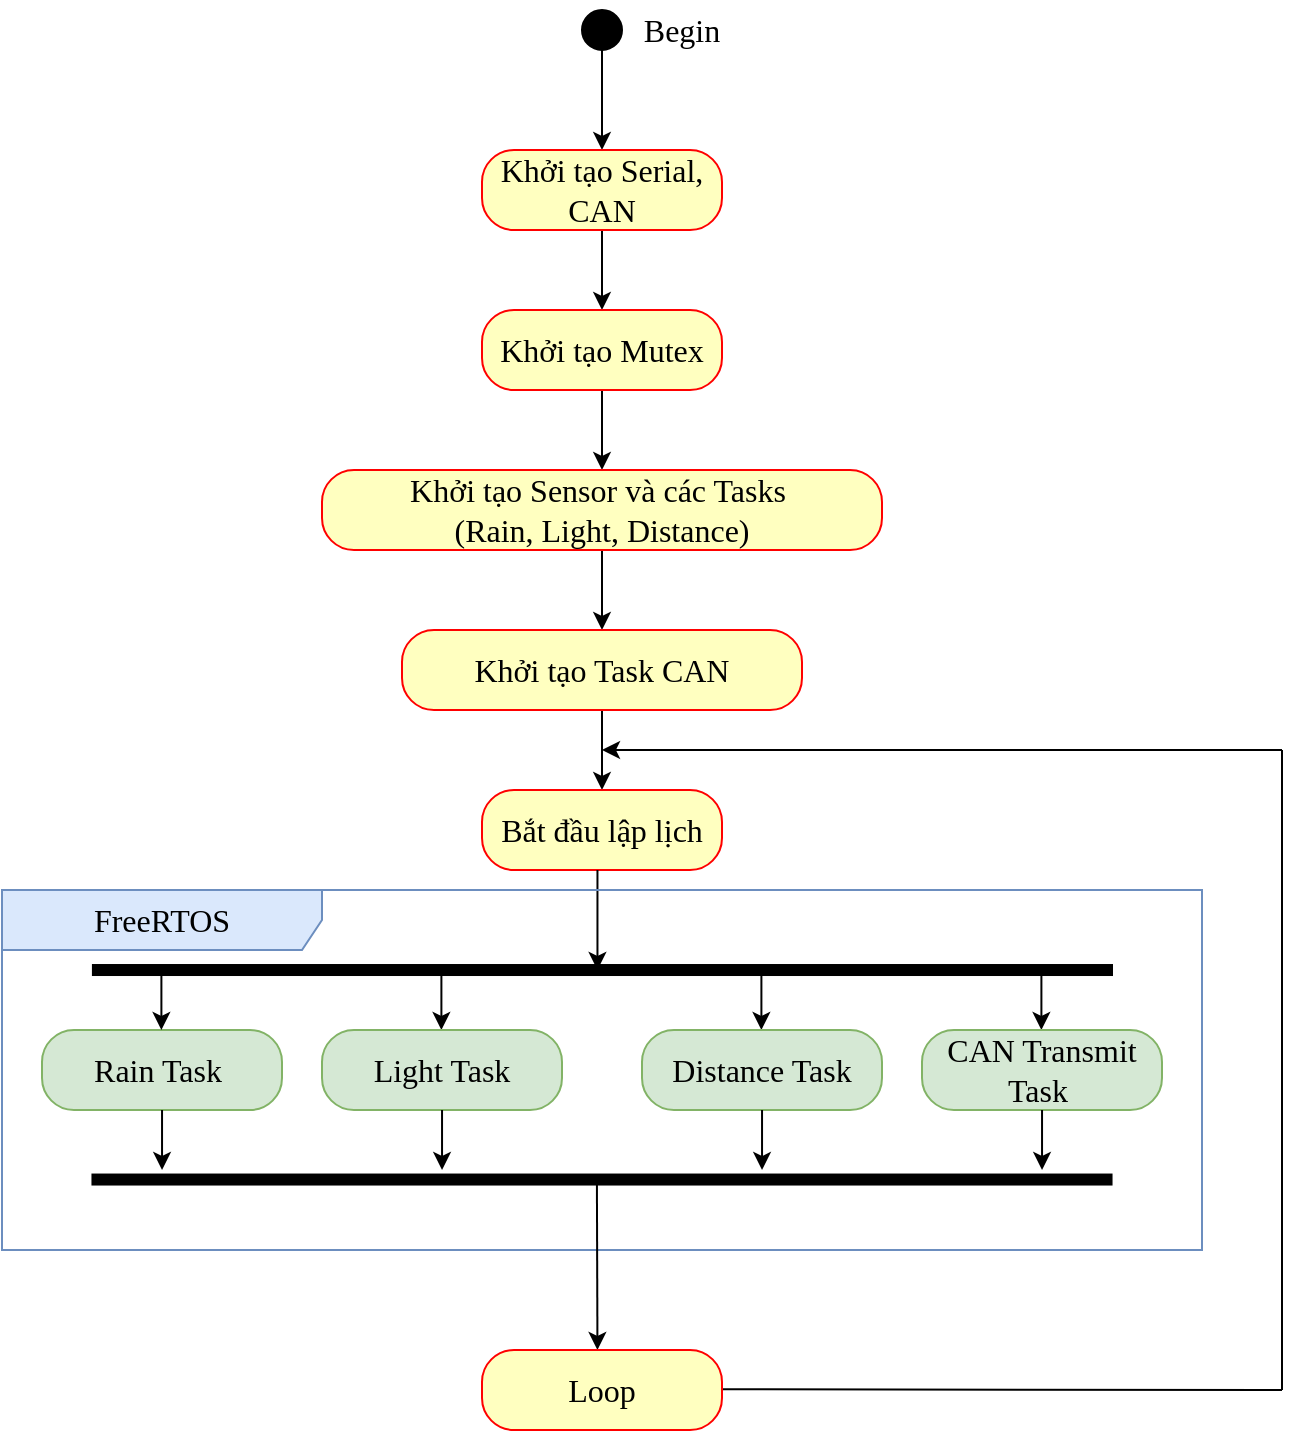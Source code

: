 <mxfile version="27.1.4" pages="3">
  <diagram name="STM32_Trans" id="4D6yu9Ku0vxzNM10bpCT">
    <mxGraphModel dx="1226" dy="660" grid="1" gridSize="10" guides="1" tooltips="1" connect="1" arrows="1" fold="1" page="1" pageScale="1" pageWidth="850" pageHeight="1100" math="0" shadow="0">
      <root>
        <mxCell id="0" />
        <mxCell id="1" parent="0" />
        <mxCell id="UjjCOttQJuV9xeZQ_Zyd-9" value="" style="edgeStyle=orthogonalEdgeStyle;rounded=0;orthogonalLoop=1;jettySize=auto;html=1;fontFamily=Times New Roman;fontSize=16;" edge="1" parent="1" source="UjjCOttQJuV9xeZQ_Zyd-2" target="UjjCOttQJuV9xeZQ_Zyd-7">
          <mxGeometry relative="1" as="geometry" />
        </mxCell>
        <mxCell id="UjjCOttQJuV9xeZQ_Zyd-2" value="" style="ellipse;fillColor=strokeColor;html=1;fontFamily=Times New Roman;fontSize=16;" vertex="1" parent="1">
          <mxGeometry x="410" y="50" width="20" height="20" as="geometry" />
        </mxCell>
        <mxCell id="UjjCOttQJuV9xeZQ_Zyd-11" value="" style="edgeStyle=orthogonalEdgeStyle;rounded=0;orthogonalLoop=1;jettySize=auto;html=1;fontFamily=Times New Roman;fontSize=16;" edge="1" parent="1" source="UjjCOttQJuV9xeZQ_Zyd-7" target="UjjCOttQJuV9xeZQ_Zyd-10">
          <mxGeometry relative="1" as="geometry" />
        </mxCell>
        <mxCell id="UjjCOttQJuV9xeZQ_Zyd-7" value="Khởi tạo Serial, CAN" style="rounded=1;whiteSpace=wrap;html=1;arcSize=40;fontColor=#000000;fillColor=#FFFFC0;strokeColor=#FF0000;fontFamily=Times New Roman;fontSize=16;" vertex="1" parent="1">
          <mxGeometry x="360" y="120" width="120" height="40" as="geometry" />
        </mxCell>
        <mxCell id="UjjCOttQJuV9xeZQ_Zyd-13" value="" style="edgeStyle=orthogonalEdgeStyle;rounded=0;orthogonalLoop=1;jettySize=auto;html=1;fontFamily=Times New Roman;fontSize=16;" edge="1" parent="1" source="UjjCOttQJuV9xeZQ_Zyd-10" target="UjjCOttQJuV9xeZQ_Zyd-12">
          <mxGeometry relative="1" as="geometry" />
        </mxCell>
        <mxCell id="UjjCOttQJuV9xeZQ_Zyd-10" value="Khởi tạo Mutex" style="rounded=1;whiteSpace=wrap;html=1;arcSize=40;fontColor=#000000;fillColor=#FFFFC0;strokeColor=#FF0000;fontFamily=Times New Roman;fontSize=16;" vertex="1" parent="1">
          <mxGeometry x="360" y="200" width="120" height="40" as="geometry" />
        </mxCell>
        <mxCell id="UjjCOttQJuV9xeZQ_Zyd-15" value="" style="edgeStyle=orthogonalEdgeStyle;rounded=0;orthogonalLoop=1;jettySize=auto;html=1;fontFamily=Times New Roman;fontSize=16;" edge="1" parent="1" source="UjjCOttQJuV9xeZQ_Zyd-12" target="UjjCOttQJuV9xeZQ_Zyd-14">
          <mxGeometry relative="1" as="geometry" />
        </mxCell>
        <mxCell id="UjjCOttQJuV9xeZQ_Zyd-12" value="Khởi tạo Sensor và các Tasks&amp;nbsp;&lt;div&gt;(Rain, Light, Distance)&lt;/div&gt;" style="rounded=1;whiteSpace=wrap;html=1;arcSize=40;fontColor=#000000;fillColor=#FFFFC0;strokeColor=#FF0000;fontFamily=Times New Roman;fontSize=16;" vertex="1" parent="1">
          <mxGeometry x="280" y="280" width="280" height="40" as="geometry" />
        </mxCell>
        <mxCell id="UjjCOttQJuV9xeZQ_Zyd-17" value="" style="edgeStyle=orthogonalEdgeStyle;rounded=0;orthogonalLoop=1;jettySize=auto;html=1;fontFamily=Times New Roman;fontSize=16;" edge="1" parent="1" source="UjjCOttQJuV9xeZQ_Zyd-14" target="UjjCOttQJuV9xeZQ_Zyd-16">
          <mxGeometry relative="1" as="geometry" />
        </mxCell>
        <mxCell id="UjjCOttQJuV9xeZQ_Zyd-14" value="Khởi tạo Task CAN" style="rounded=1;whiteSpace=wrap;html=1;arcSize=40;fontColor=#000000;fillColor=#FFFFC0;strokeColor=#FF0000;fontFamily=Times New Roman;fontSize=16;" vertex="1" parent="1">
          <mxGeometry x="320" y="360" width="200" height="40" as="geometry" />
        </mxCell>
        <mxCell id="UjjCOttQJuV9xeZQ_Zyd-16" value="Bắt đầu lập lịch" style="rounded=1;whiteSpace=wrap;html=1;arcSize=40;fontColor=#000000;fillColor=#FFFFC0;strokeColor=#FF0000;fontFamily=Times New Roman;fontSize=16;" vertex="1" parent="1">
          <mxGeometry x="360" y="440" width="120" height="40" as="geometry" />
        </mxCell>
        <mxCell id="UjjCOttQJuV9xeZQ_Zyd-18" value="" style="html=1;points=[];perimeter=orthogonalPerimeter;fillColor=strokeColor;rotation=-90;fontFamily=Times New Roman;fontSize=16;" vertex="1" parent="1">
          <mxGeometry x="417.73" y="275.24" width="5" height="509.54" as="geometry" />
        </mxCell>
        <mxCell id="UjjCOttQJuV9xeZQ_Zyd-20" value="" style="endArrow=classic;html=1;rounded=0;fontFamily=Times New Roman;fontSize=16;" edge="1" parent="1">
          <mxGeometry width="50" height="50" relative="1" as="geometry">
            <mxPoint x="417.73" y="480" as="sourcePoint" />
            <mxPoint x="417.73" y="530" as="targetPoint" />
          </mxGeometry>
        </mxCell>
        <mxCell id="UjjCOttQJuV9xeZQ_Zyd-21" value="Rain Task&amp;nbsp;" style="rounded=1;whiteSpace=wrap;html=1;arcSize=40;fillColor=#d5e8d4;strokeColor=#82b366;fontFamily=Times New Roman;fontSize=16;" vertex="1" parent="1">
          <mxGeometry x="140" y="560" width="120" height="40" as="geometry" />
        </mxCell>
        <mxCell id="UjjCOttQJuV9xeZQ_Zyd-22" value="" style="endArrow=classic;html=1;rounded=0;fontFamily=Times New Roman;fontSize=16;" edge="1" parent="1">
          <mxGeometry width="50" height="50" relative="1" as="geometry">
            <mxPoint x="199.7" y="530" as="sourcePoint" />
            <mxPoint x="199.7" y="560" as="targetPoint" />
          </mxGeometry>
        </mxCell>
        <mxCell id="UjjCOttQJuV9xeZQ_Zyd-23" value="" style="endArrow=classic;html=1;rounded=0;fontFamily=Times New Roman;fontSize=16;" edge="1" parent="1">
          <mxGeometry width="50" height="50" relative="1" as="geometry">
            <mxPoint x="339.7" y="530" as="sourcePoint" />
            <mxPoint x="339.7" y="560" as="targetPoint" />
          </mxGeometry>
        </mxCell>
        <mxCell id="UjjCOttQJuV9xeZQ_Zyd-24" value="Light Task" style="rounded=1;whiteSpace=wrap;html=1;arcSize=40;fillColor=#d5e8d4;strokeColor=#82b366;fontFamily=Times New Roman;fontSize=16;" vertex="1" parent="1">
          <mxGeometry x="280" y="560" width="120" height="40" as="geometry" />
        </mxCell>
        <mxCell id="UjjCOttQJuV9xeZQ_Zyd-25" value="" style="endArrow=classic;html=1;rounded=0;fontFamily=Times New Roman;fontSize=16;" edge="1" parent="1">
          <mxGeometry width="50" height="50" relative="1" as="geometry">
            <mxPoint x="499.7" y="530" as="sourcePoint" />
            <mxPoint x="499.7" y="560" as="targetPoint" />
          </mxGeometry>
        </mxCell>
        <mxCell id="UjjCOttQJuV9xeZQ_Zyd-26" value="Distance Task" style="rounded=1;whiteSpace=wrap;html=1;arcSize=40;fillColor=#d5e8d4;strokeColor=#82b366;fontFamily=Times New Roman;fontSize=16;" vertex="1" parent="1">
          <mxGeometry x="440" y="560" width="120" height="40" as="geometry" />
        </mxCell>
        <mxCell id="UjjCOttQJuV9xeZQ_Zyd-27" value="" style="endArrow=classic;html=1;rounded=0;fontFamily=Times New Roman;fontSize=16;" edge="1" parent="1">
          <mxGeometry width="50" height="50" relative="1" as="geometry">
            <mxPoint x="639.7" y="530" as="sourcePoint" />
            <mxPoint x="639.7" y="560" as="targetPoint" />
          </mxGeometry>
        </mxCell>
        <mxCell id="UjjCOttQJuV9xeZQ_Zyd-28" value="CAN Transmit Task&amp;nbsp;" style="rounded=1;whiteSpace=wrap;html=1;arcSize=40;fillColor=#d5e8d4;strokeColor=#82b366;fontFamily=Times New Roman;fontSize=16;" vertex="1" parent="1">
          <mxGeometry x="580" y="560" width="120" height="40" as="geometry" />
        </mxCell>
        <mxCell id="UjjCOttQJuV9xeZQ_Zyd-36" value="" style="html=1;points=[];perimeter=orthogonalPerimeter;fillColor=strokeColor;rotation=-90;fontFamily=Times New Roman;fontSize=16;" vertex="1" parent="1">
          <mxGeometry x="417.5" y="380" width="5" height="509.54" as="geometry" />
        </mxCell>
        <mxCell id="UjjCOttQJuV9xeZQ_Zyd-37" value="" style="endArrow=classic;html=1;rounded=0;fontFamily=Times New Roman;fontSize=16;" edge="1" parent="1">
          <mxGeometry width="50" height="50" relative="1" as="geometry">
            <mxPoint x="200.02" y="600" as="sourcePoint" />
            <mxPoint x="200.02" y="630" as="targetPoint" />
          </mxGeometry>
        </mxCell>
        <mxCell id="UjjCOttQJuV9xeZQ_Zyd-38" value="" style="endArrow=classic;html=1;rounded=0;fontFamily=Times New Roman;fontSize=16;" edge="1" parent="1">
          <mxGeometry width="50" height="50" relative="1" as="geometry">
            <mxPoint x="340.02" y="600" as="sourcePoint" />
            <mxPoint x="340.02" y="630" as="targetPoint" />
          </mxGeometry>
        </mxCell>
        <mxCell id="UjjCOttQJuV9xeZQ_Zyd-39" value="" style="endArrow=classic;html=1;rounded=0;fontFamily=Times New Roman;fontSize=16;" edge="1" parent="1">
          <mxGeometry width="50" height="50" relative="1" as="geometry">
            <mxPoint x="500.02" y="600" as="sourcePoint" />
            <mxPoint x="500.02" y="630" as="targetPoint" />
          </mxGeometry>
        </mxCell>
        <mxCell id="UjjCOttQJuV9xeZQ_Zyd-40" value="" style="endArrow=classic;html=1;rounded=0;fontFamily=Times New Roman;fontSize=16;" edge="1" parent="1">
          <mxGeometry width="50" height="50" relative="1" as="geometry">
            <mxPoint x="640.02" y="600" as="sourcePoint" />
            <mxPoint x="640.02" y="630" as="targetPoint" />
          </mxGeometry>
        </mxCell>
        <mxCell id="UjjCOttQJuV9xeZQ_Zyd-41" value="FreeRTOS" style="shape=umlFrame;whiteSpace=wrap;html=1;pointerEvents=0;recursiveResize=0;container=1;collapsible=0;width=160;fillColor=#dae8fc;strokeColor=#6c8ebf;fontFamily=Times New Roman;fontSize=16;" vertex="1" parent="1">
          <mxGeometry x="120" y="490" width="600" height="180" as="geometry" />
        </mxCell>
        <mxCell id="UjjCOttQJuV9xeZQ_Zyd-45" value="" style="endArrow=none;html=1;rounded=0;fontFamily=Times New Roman;fontSize=16;" edge="1" parent="1">
          <mxGeometry width="50" height="50" relative="1" as="geometry">
            <mxPoint x="480" y="739.63" as="sourcePoint" />
            <mxPoint x="760" y="740" as="targetPoint" />
          </mxGeometry>
        </mxCell>
        <mxCell id="UjjCOttQJuV9xeZQ_Zyd-46" value="" style="endArrow=none;html=1;rounded=0;fontFamily=Times New Roman;fontSize=16;" edge="1" parent="1">
          <mxGeometry width="50" height="50" relative="1" as="geometry">
            <mxPoint x="760" y="740" as="sourcePoint" />
            <mxPoint x="760" y="420" as="targetPoint" />
          </mxGeometry>
        </mxCell>
        <mxCell id="UjjCOttQJuV9xeZQ_Zyd-47" value="" style="endArrow=classic;html=1;rounded=0;fontFamily=Times New Roman;fontSize=16;" edge="1" parent="1">
          <mxGeometry width="50" height="50" relative="1" as="geometry">
            <mxPoint x="760" y="420" as="sourcePoint" />
            <mxPoint x="420" y="420" as="targetPoint" />
          </mxGeometry>
        </mxCell>
        <mxCell id="UjjCOttQJuV9xeZQ_Zyd-48" value="" style="endArrow=classic;html=1;rounded=0;exitX=0.264;exitY=0.495;exitDx=0;exitDy=0;exitPerimeter=0;fontFamily=Times New Roman;fontSize=16;" edge="1" parent="1" source="UjjCOttQJuV9xeZQ_Zyd-36">
          <mxGeometry width="50" height="50" relative="1" as="geometry">
            <mxPoint x="417.73" y="650" as="sourcePoint" />
            <mxPoint x="417.73" y="720" as="targetPoint" />
          </mxGeometry>
        </mxCell>
        <mxCell id="UjjCOttQJuV9xeZQ_Zyd-49" value="Loop" style="rounded=1;whiteSpace=wrap;html=1;arcSize=40;fontColor=#000000;fillColor=#FFFFC0;strokeColor=#FF0000;fontFamily=Times New Roman;fontSize=16;" vertex="1" parent="1">
          <mxGeometry x="360" y="720" width="120" height="40" as="geometry" />
        </mxCell>
        <mxCell id="UjjCOttQJuV9xeZQ_Zyd-50" value="Begin" style="text;strokeColor=none;align=center;fillColor=none;html=1;verticalAlign=middle;whiteSpace=wrap;rounded=0;fontFamily=Times New Roman;fontSize=16;" vertex="1" parent="1">
          <mxGeometry x="430" y="45" width="60" height="30" as="geometry" />
        </mxCell>
      </root>
    </mxGraphModel>
  </diagram>
  <diagram id="WOUxdwWNY8Me1MqAquvu" name="STM32_Recv">
    <mxGraphModel dx="427" dy="468" grid="1" gridSize="10" guides="1" tooltips="1" connect="1" arrows="1" fold="1" page="1" pageScale="1" pageWidth="850" pageHeight="1100" math="0" shadow="0">
      <root>
        <mxCell id="0" />
        <mxCell id="1" parent="0" />
        <mxCell id="aLahBTwcC9OZCy3FyseT-1" value="" style="edgeStyle=orthogonalEdgeStyle;rounded=0;orthogonalLoop=1;jettySize=auto;html=1;fontFamily=Times New Roman;fontSize=14;" edge="1" parent="1" source="aLahBTwcC9OZCy3FyseT-2" target="aLahBTwcC9OZCy3FyseT-4">
          <mxGeometry relative="1" as="geometry" />
        </mxCell>
        <mxCell id="aLahBTwcC9OZCy3FyseT-2" value="" style="ellipse;fillColor=strokeColor;html=1;fontFamily=Times New Roman;fontSize=14;" vertex="1" parent="1">
          <mxGeometry x="410" y="85" width="20" height="20" as="geometry" />
        </mxCell>
        <mxCell id="aLahBTwcC9OZCy3FyseT-3" value="" style="edgeStyle=orthogonalEdgeStyle;rounded=0;orthogonalLoop=1;jettySize=auto;html=1;fontFamily=Times New Roman;fontSize=14;" edge="1" parent="1" source="aLahBTwcC9OZCy3FyseT-4" target="aLahBTwcC9OZCy3FyseT-6">
          <mxGeometry relative="1" as="geometry" />
        </mxCell>
        <mxCell id="aLahBTwcC9OZCy3FyseT-4" value="Khởi tạo Serial" style="rounded=1;whiteSpace=wrap;html=1;arcSize=40;fontColor=#000000;fillColor=#FFFFC0;strokeColor=#FF0000;fontFamily=Times New Roman;fontSize=14;" vertex="1" parent="1">
          <mxGeometry x="360" y="155" width="120" height="40" as="geometry" />
        </mxCell>
        <mxCell id="aLahBTwcC9OZCy3FyseT-5" value="" style="edgeStyle=orthogonalEdgeStyle;rounded=0;orthogonalLoop=1;jettySize=auto;html=1;fontFamily=Times New Roman;fontSize=14;" edge="1" parent="1" source="aLahBTwcC9OZCy3FyseT-6" target="aLahBTwcC9OZCy3FyseT-8">
          <mxGeometry relative="1" as="geometry" />
        </mxCell>
        <mxCell id="aLahBTwcC9OZCy3FyseT-6" value="Khởi tạo Mutex, Queue, Semaphore" style="rounded=1;whiteSpace=wrap;html=1;arcSize=40;fontColor=#000000;fillColor=#FFFFC0;strokeColor=#FF0000;fontFamily=Times New Roman;fontSize=14;" vertex="1" parent="1">
          <mxGeometry x="360" y="235" width="120" height="40" as="geometry" />
        </mxCell>
        <mxCell id="aLahBTwcC9OZCy3FyseT-7" value="" style="edgeStyle=orthogonalEdgeStyle;rounded=0;orthogonalLoop=1;jettySize=auto;html=1;fontFamily=Times New Roman;fontSize=14;" edge="1" parent="1" source="aLahBTwcC9OZCy3FyseT-8" target="aLahBTwcC9OZCy3FyseT-10">
          <mxGeometry relative="1" as="geometry" />
        </mxCell>
        <mxCell id="aLahBTwcC9OZCy3FyseT-8" value="Khởi tạo Object CAN Reciever, ServoController, AlertHandler" style="rounded=1;whiteSpace=wrap;html=1;arcSize=40;fontColor=#000000;fillColor=#FFFFC0;strokeColor=#FF0000;fontFamily=Times New Roman;fontSize=14;" vertex="1" parent="1">
          <mxGeometry x="315.23" y="320" width="210" height="40" as="geometry" />
        </mxCell>
        <mxCell id="aLahBTwcC9OZCy3FyseT-36" value="" style="edgeStyle=orthogonalEdgeStyle;rounded=0;orthogonalLoop=1;jettySize=auto;html=1;fontFamily=Times New Roman;fontSize=14;" edge="1" parent="1" source="aLahBTwcC9OZCy3FyseT-10">
          <mxGeometry relative="1" as="geometry">
            <mxPoint x="420" y="480" as="targetPoint" />
          </mxGeometry>
        </mxCell>
        <mxCell id="aLahBTwcC9OZCy3FyseT-10" value="Khởi tạo CAN" style="rounded=1;whiteSpace=wrap;html=1;arcSize=40;fontColor=#000000;fillColor=#FFFFC0;strokeColor=#FF0000;fontFamily=Times New Roman;fontSize=14;" vertex="1" parent="1">
          <mxGeometry x="360" y="400" width="120" height="40" as="geometry" />
        </mxCell>
        <mxCell id="aLahBTwcC9OZCy3FyseT-11" value="Bắt đầu lập lịch" style="rounded=1;whiteSpace=wrap;html=1;arcSize=40;fontColor=#000000;fillColor=#FFFFC0;strokeColor=#FF0000;fontFamily=Times New Roman;fontSize=14;" vertex="1" parent="1">
          <mxGeometry x="360.23" y="560" width="120" height="40" as="geometry" />
        </mxCell>
        <mxCell id="aLahBTwcC9OZCy3FyseT-12" value="" style="html=1;points=[];perimeter=orthogonalPerimeter;fillColor=strokeColor;rotation=-90;fontFamily=Times New Roman;fontSize=14;" vertex="1" parent="1">
          <mxGeometry x="417.73" y="390" width="5" height="509.54" as="geometry" />
        </mxCell>
        <mxCell id="aLahBTwcC9OZCy3FyseT-22" value="" style="html=1;points=[];perimeter=orthogonalPerimeter;fillColor=strokeColor;rotation=-90;fontFamily=Times New Roman;fontSize=14;" vertex="1" parent="1">
          <mxGeometry x="417.5" y="494.76" width="5" height="509.54" as="geometry" />
        </mxCell>
        <mxCell id="aLahBTwcC9OZCy3FyseT-27" value="FreeRTOS" style="shape=umlFrame;whiteSpace=wrap;html=1;pointerEvents=0;recursiveResize=0;container=1;collapsible=0;width=160;fontFamily=Times New Roman;fontSize=14;fillColor=#dae8fc;strokeColor=#6c8ebf;" vertex="1" parent="1">
          <mxGeometry x="120" y="604.76" width="600" height="180" as="geometry" />
        </mxCell>
        <mxCell id="aLahBTwcC9OZCy3FyseT-13" value="" style="endArrow=classic;html=1;rounded=0;exitX=0.482;exitY=1.026;exitDx=0;exitDy=0;exitPerimeter=0;fontFamily=Times New Roman;fontSize=14;" edge="1" parent="aLahBTwcC9OZCy3FyseT-27">
          <mxGeometry width="50" height="50" relative="1" as="geometry">
            <mxPoint x="300.33" y="-4.76" as="sourcePoint" />
            <mxPoint x="299.99" y="38.96" as="targetPoint" />
          </mxGeometry>
        </mxCell>
        <mxCell id="aLahBTwcC9OZCy3FyseT-18" value="" style="endArrow=classic;html=1;rounded=0;fontFamily=Times New Roman;fontSize=14;" edge="1" parent="aLahBTwcC9OZCy3FyseT-27">
          <mxGeometry width="50" height="50" relative="1" as="geometry">
            <mxPoint x="479.7" y="40" as="sourcePoint" />
            <mxPoint x="479.7" y="70" as="targetPoint" />
          </mxGeometry>
        </mxCell>
        <mxCell id="aLahBTwcC9OZCy3FyseT-19" value="AlertHandler Task&amp;nbsp;" style="rounded=1;whiteSpace=wrap;html=1;arcSize=40;fillColor=#d5e8d4;strokeColor=#82b366;fontFamily=Times New Roman;fontSize=14;" vertex="1" parent="aLahBTwcC9OZCy3FyseT-27">
          <mxGeometry x="420" y="70" width="120" height="40" as="geometry" />
        </mxCell>
        <mxCell id="aLahBTwcC9OZCy3FyseT-25" value="" style="endArrow=classic;html=1;rounded=0;fontFamily=Times New Roman;fontSize=14;" edge="1" parent="aLahBTwcC9OZCy3FyseT-27">
          <mxGeometry width="50" height="50" relative="1" as="geometry">
            <mxPoint x="480.02" y="110" as="sourcePoint" />
            <mxPoint x="480.02" y="140" as="targetPoint" />
          </mxGeometry>
        </mxCell>
        <mxCell id="aLahBTwcC9OZCy3FyseT-16" value="" style="endArrow=classic;html=1;rounded=0;fontFamily=Times New Roman;fontSize=14;" edge="1" parent="aLahBTwcC9OZCy3FyseT-27">
          <mxGeometry width="50" height="50" relative="1" as="geometry">
            <mxPoint x="299.7" y="40" as="sourcePoint" />
            <mxPoint x="299.7" y="70" as="targetPoint" />
          </mxGeometry>
        </mxCell>
        <mxCell id="aLahBTwcC9OZCy3FyseT-17" value="ServoController Task&amp;nbsp;" style="rounded=1;whiteSpace=wrap;html=1;arcSize=40;fillColor=#d5e8d4;strokeColor=#82b366;fontFamily=Times New Roman;fontSize=14;" vertex="1" parent="aLahBTwcC9OZCy3FyseT-27">
          <mxGeometry x="240" y="70" width="120" height="40" as="geometry" />
        </mxCell>
        <mxCell id="aLahBTwcC9OZCy3FyseT-24" value="" style="endArrow=classic;html=1;rounded=0;fontFamily=Times New Roman;fontSize=14;" edge="1" parent="aLahBTwcC9OZCy3FyseT-27">
          <mxGeometry width="50" height="50" relative="1" as="geometry">
            <mxPoint x="300.02" y="110" as="sourcePoint" />
            <mxPoint x="300.02" y="140" as="targetPoint" />
          </mxGeometry>
        </mxCell>
        <mxCell id="aLahBTwcC9OZCy3FyseT-15" value="" style="endArrow=classic;html=1;rounded=0;fontFamily=Times New Roman;fontSize=14;" edge="1" parent="aLahBTwcC9OZCy3FyseT-27">
          <mxGeometry width="50" height="50" relative="1" as="geometry">
            <mxPoint x="119.7" y="40" as="sourcePoint" />
            <mxPoint x="119.7" y="70" as="targetPoint" />
          </mxGeometry>
        </mxCell>
        <mxCell id="aLahBTwcC9OZCy3FyseT-14" value="CANReciever Task&amp;nbsp;" style="rounded=1;whiteSpace=wrap;html=1;arcSize=40;fillColor=#d5e8d4;strokeColor=#82b366;fontFamily=Times New Roman;fontSize=14;" vertex="1" parent="aLahBTwcC9OZCy3FyseT-27">
          <mxGeometry x="60" y="70" width="120" height="40" as="geometry" />
        </mxCell>
        <mxCell id="aLahBTwcC9OZCy3FyseT-23" value="" style="endArrow=classic;html=1;rounded=0;fontFamily=Times New Roman;fontSize=14;" edge="1" parent="aLahBTwcC9OZCy3FyseT-27">
          <mxGeometry width="50" height="50" relative="1" as="geometry">
            <mxPoint x="120.02" y="110" as="sourcePoint" />
            <mxPoint x="120.02" y="140" as="targetPoint" />
          </mxGeometry>
        </mxCell>
        <mxCell id="aLahBTwcC9OZCy3FyseT-28" value="" style="endArrow=none;html=1;rounded=0;fontFamily=Times New Roman;fontSize=14;" edge="1" parent="1">
          <mxGeometry width="50" height="50" relative="1" as="geometry">
            <mxPoint x="480" y="859.81" as="sourcePoint" />
            <mxPoint x="760" y="860.18" as="targetPoint" />
          </mxGeometry>
        </mxCell>
        <mxCell id="aLahBTwcC9OZCy3FyseT-29" value="" style="endArrow=none;html=1;rounded=0;fontFamily=Times New Roman;fontSize=14;" edge="1" parent="1">
          <mxGeometry width="50" height="50" relative="1" as="geometry">
            <mxPoint x="760" y="860" as="sourcePoint" />
            <mxPoint x="760" y="534.76" as="targetPoint" />
          </mxGeometry>
        </mxCell>
        <mxCell id="aLahBTwcC9OZCy3FyseT-30" value="" style="endArrow=classic;html=1;rounded=0;fontFamily=Times New Roman;fontSize=14;" edge="1" parent="1">
          <mxGeometry width="50" height="50" relative="1" as="geometry">
            <mxPoint x="760" y="534.76" as="sourcePoint" />
            <mxPoint x="420" y="534.76" as="targetPoint" />
          </mxGeometry>
        </mxCell>
        <mxCell id="aLahBTwcC9OZCy3FyseT-31" value="" style="endArrow=classic;html=1;rounded=0;exitX=0.264;exitY=0.495;exitDx=0;exitDy=0;exitPerimeter=0;fontFamily=Times New Roman;fontSize=14;" edge="1" parent="1">
          <mxGeometry width="50" height="50" relative="1" as="geometry">
            <mxPoint x="419.882" y="750.71" as="sourcePoint" />
            <mxPoint x="420.16" y="834.76" as="targetPoint" />
          </mxGeometry>
        </mxCell>
        <mxCell id="aLahBTwcC9OZCy3FyseT-32" value="" style="rounded=1;whiteSpace=wrap;html=1;arcSize=40;fontColor=#000000;fillColor=#FFFFC0;strokeColor=#FF0000;fontFamily=Times New Roman;fontSize=14;" vertex="1" parent="1">
          <mxGeometry x="360" y="840" width="120" height="40" as="geometry" />
        </mxCell>
        <mxCell id="aLahBTwcC9OZCy3FyseT-33" value="Begin" style="text;strokeColor=none;align=center;fillColor=none;html=1;verticalAlign=middle;whiteSpace=wrap;rounded=0;fontFamily=Times New Roman;fontSize=14;" vertex="1" parent="1">
          <mxGeometry x="430" y="80" width="60" height="30" as="geometry" />
        </mxCell>
        <mxCell id="dJVYdBwgfoCqQyKdU3Yn-2" value="" style="edgeStyle=orthogonalEdgeStyle;rounded=0;orthogonalLoop=1;jettySize=auto;html=1;" edge="1" parent="1" source="dJVYdBwgfoCqQyKdU3Yn-1" target="aLahBTwcC9OZCy3FyseT-11">
          <mxGeometry relative="1" as="geometry" />
        </mxCell>
        <mxCell id="dJVYdBwgfoCqQyKdU3Yn-1" value="Khởi tạo task (taskCAN, taskServo, taskAlert)" style="rounded=1;whiteSpace=wrap;html=1;arcSize=40;fontColor=#000000;fillColor=#FFFFC0;strokeColor=#FF0000;fontFamily=Times New Roman;fontSize=14;" vertex="1" parent="1">
          <mxGeometry x="320" y="480" width="200" height="40" as="geometry" />
        </mxCell>
      </root>
    </mxGraphModel>
  </diagram>
  <diagram id="r69pPZIrI05LkGqUaNVk" name="ESP32_Recv">
    <mxGraphModel dx="1226" dy="660" grid="1" gridSize="10" guides="1" tooltips="1" connect="1" arrows="1" fold="1" page="1" pageScale="1" pageWidth="850" pageHeight="1100" math="0" shadow="0">
      <root>
        <mxCell id="0" />
        <mxCell id="1" parent="0" />
      </root>
    </mxGraphModel>
  </diagram>
</mxfile>
